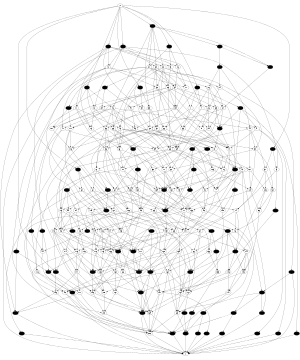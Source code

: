 digraph G {
	ratio="fill";
	size="2,2.5";
	1 [label="1"];
	2 [label="2"];
	3 [label="3" color=black style=filled];
	4 [label="4" color=black style=filled];
	5 [label="5"];
	6 [label="6" color=black style=filled];
	7 [label="7"];
	8 [label="8" color=black style=filled];
	9 [label="9"];
	10 [label="10" color=black style=filled];
	11 [label="11"];
	12 [label="12"];
	13 [label="13"];
	14 [label="14" color=black style=filled];
	15 [label="15"];
	16 [label="16"];
	17 [label="17"];
	18 [label="18" color=black style=filled];
	19 [label="19" color=black style=filled];
	20 [label="20" color=black style=filled];
	21 [label="21"];
	22 [label="22"];
	23 [label="23" color=black style=filled];
	24 [label="24"];
	25 [label="25"];
	26 [label="26"];
	27 [label="27"];
	28 [label="28"];
	29 [label="29"];
	30 [label="30"];
	31 [label="31"];
	32 [label="32"];
	33 [label="33"];
	34 [label="34"];
	35 [label="35"];
	36 [label="36" color=black style=filled];
	37 [label="37" color=black style=filled];
	38 [label="38" color=black style=filled];
	39 [label="39"];
	40 [label="40"];
	41 [label="41"];
	42 [label="42"];
	43 [label="43"];
	44 [label="44" color=black style=filled];
	45 [label="45"];
	46 [label="46"];
	47 [label="47"];
	48 [label="48"];
	49 [label="49"];
	50 [label="50"];
	51 [label="51"];
	52 [label="52"];
	53 [label="53" color=black style=filled];
	54 [label="54"];
	55 [label="55"];
	56 [label="56"];
	57 [label="57"];
	58 [label="58"];
	59 [label="59"];
	60 [label="60"];
	61 [label="61"];
	62 [label="62"];
	63 [label="63"];
	64 [label="64"];
	65 [label="65"];
	66 [label="66"];
	67 [label="67" color=black style=filled];
	68 [label="68"];
	69 [label="69"];
	70 [label="70"];
	71 [label="71"];
	72 [label="72"];
	73 [label="73" color=black style=filled];
	74 [label="74"];
	75 [label="75"];
	76 [label="76"];
	77 [label="77"];
	78 [label="78"];
	79 [label="79" color=black style=filled];
	80 [label="80"];
	81 [label="81"];
	82 [label="82"];
	83 [label="83"];
	84 [label="84"];
	85 [label="85"];
	86 [label="86"];
	87 [label="87" color=black style=filled];
	88 [label="88" color=black style=filled];
	89 [label="89"];
	90 [label="90" color=black style=filled];
	91 [label="91"];
	92 [label="92"];
	93 [label="93"];
	94 [label="94"];
	95 [label="95" color=black style=filled];
	96 [label="96" color=black style=filled];
	97 [label="97" color=black style=filled];
	98 [label="98" color=black style=filled];
	99 [label="99"];
	100 [label="100" color=black style=filled];
	101 [label="101" color=black style=filled];
	102 [label="102" color=black style=filled];
	103 [label="103"];
	104 [label="104"];
	105 [label="105"];
	106 [label="106" color=black style=filled];
	107 [label="107"];
	108 [label="108"];
	109 [label="109"];
	110 [label="110" color=black style=filled];
	111 [label="111"];
	112 [label="112" color=black style=filled];
	113 [label="113"];
	114 [label="114"];
	115 [label="115" color=black style=filled];
	116 [label="116"];
	117 [label="117"];
	118 [label="118"];
	119 [label="119" color=black style=filled];
	120 [label="120" color=black style=filled];
	121 [label="121"];
	122 [label="122" color=black style=filled];
	123 [label="123"];
	124 [label="124"];
	125 [label="125"];
	126 [label="126"];
	127 [label="127" color=black style=filled];
	128 [label="128"];
	129 [label="129" color=black style=filled];
	130 [label="130"];
	131 [label="131"];
	132 [label="132"];
	133 [label="133" color=black style=filled];
	134 [label="134" color=black style=filled];
	135 [label="135"];
	136 [label="136" color=black style=filled];
	137 [label="137" color=black style=filled];
	138 [label="138"];
	139 [label="139"];
	140 [label="140"];
	141 [label="141"];
	142 [label="142"];
	143 [label="143"];
	144 [label="144"];
	145 [label="145" color=black style=filled];
	146 [label="146"];
	147 [label="147"];
	148 [label="148" color=black style=filled];
	149 [label="149" color=black style=filled];
	150 [label="150" color=black style=filled];
	151 [label="151" color=black style=filled];
	152 [label="152"];
	153 [label="153" color=black style=filled];
	154 [label="154" color=black style=filled];
	155 [label="155"];
	156 [label="156"];
	157 [label="157"];
	158 [label="158" color=black style=filled];
	159 [label="159"];
	160 [label="160"];
	161 [label="161"];
	162 [label="162"];
	163 [label="163" color=black style=filled];
	164 [label="164"];
	165 [label="165"];
	166 [label="166" color=black style=filled];
	167 [label="167" color=black style=filled];
	168 [label="168" color=black style=filled];
	169 [label="169" color=black style=filled];
	170 [label="170" color=black style=filled];
	171 [label="171"];
	172 [label="172"];
	173 [label="173"];
	174 [label="174"];
	175 [label="175"];
	176 [label="176"];
	177 [label="177"];
	178 [label="178"];
	179 [label="179"];
	180 [label="180"];
	181 [label="181" color=black style=filled];
	182 [label="182" color=black style=filled];
	183 [label="183" color=black style=filled];
	184 [label="184" color=black style=filled];
	185 [label="185"];
	186 [label="186"];
	187 [label="187"];
	188 [label="188"];
	189 [label="189"];
	190 [label="190"];
	191 [label="191"];
	192 [label="192"];
	193 [label="193" color=black style=filled];
	194 [label="194" color=black style=filled];
	195 [label="195" color=black style=filled];
	196 [label="196"];
	197 [label="197" color=black style=filled];
	198 [label="198"];
	199 [label="199" color=black style=filled];
	200 [label="200"];
	201 [label="201"];
	202 [label="202"];
	203 [label="203" color=black style=filled];
	204 [label="204" color=black style=filled];
	205 [label="205" color=black style=filled];
	206 [label="206" color=black style=filled];
	2 -> 79;
	2 -> 18;
	2 -> 10;
	2 -> 6;
	2 -> 14;
	2 -> 44;
	2 -> 53;
	3 -> 15;
	3 -> 54;
	3 -> 80;
	5 -> 1;
	3 -> 5;
	3 -> 194;
	2 -> 3;
	2 -> 4;
	3 -> 22;
	3 -> 11;
	3 -> 7;
	4 -> 12;
	4 -> 16;
	4 -> 30;
	4 -> 45;
	5 -> 13;
	5 -> 17;
	5 -> 32;
	87 -> 1;
	119 -> 1;
	120 -> 119;
	120 -> 149;
	18 -> 20;
	148 -> 1;
	79 -> 80;
	79 -> 151;
	80 -> 148;
	80 -> 152;
	149 -> 1;
	194 -> 1;
	2 -> 195;
	4 -> 5;
	4 -> 198;
	5 -> 201;
	21 -> 25;
	21 -> 60;
	21 -> 106;
	18 -> 21;
	18 -> 22;
	18 -> 55;
	18 -> 30;
	20 -> 27;
	21 -> 27;
	21 -> 34;
	25 -> 63;
	25 -> 107;
	22 -> 25;
	22 -> 57;
	22 -> 169;
	22 -> 32;
	25 -> 29;
	25 -> 39;
	27 -> 60;
	27 -> 29;
	27 -> 36;
	60 -> 61;
	61 -> 64;
	61 -> 81;
	61 -> 100;
	61 -> 127;
	56 -> 61;
	151 -> 152;
	151 -> 157;
	151 -> 172;
	60 -> 127;
	127 -> 151;
	127 -> 128;
	127 -> 134;
	127 -> 173;
	29 -> 63;
	29 -> 41;
	63 -> 64;
	64 -> 104;
	152 -> 160;
	152 -> 175;
	64 -> 128;
	58 -> 64;
	79 -> 81;
	81 -> 151;
	100 -> 104;
	100 -> 173;
	104 -> 176;
	128 -> 152;
	128 -> 141;
	128 -> 176;
	58 -> 128;
	8 -> 36;
	6 -> 31;
	172 -> 197;
	173 -> 179;
	195 -> 196;
	195 -> 199;
	10 -> 56;
	10 -> 11;
	172 -> 195;
	172 -> 175;
	172 -> 198;
	60 -> 173;
	60 -> 63;
	60 -> 133;
	55 -> 60;
	55 -> 56;
	55 -> 57;
	55 -> 66;
	173 -> 172;
	173 -> 176;
	173 -> 181;
	56 -> 173;
	56 -> 58;
	56 -> 135;
	102 -> 194;
	11 -> 102;
	11 -> 58;
	175 -> 196;
	175 -> 200;
	63 -> 176;
	63 -> 140;
	57 -> 63;
	57 -> 58;
	57 -> 69;
	176 -> 175;
	176 -> 186;
	58 -> 176;
	58 -> 142;
	196 -> 194;
	196 -> 202;
	106 -> 107;
	106 -> 111;
	107 -> 116;
	8 -> 133;
	8 -> 9;
	8 -> 204;
	6 -> 8;
	6 -> 66;
	6 -> 7;
	9 -> 166;
	10 -> 12;
	10 -> 46;
	11 -> 13;
	11 -> 48;
	12 -> 13;
	12 -> 65;
	13 -> 68;
	14 -> 15;
	14 -> 16;
	14 -> 21;
	15 -> 17;
	15 -> 25;
	16 -> 17;
	16 -> 34;
	17 -> 39;
	18 -> 19;
	18 -> 46;
	19 -> 20;
	19 -> 23;
	21 -> 26;
	21 -> 47;
	21 -> 88;
	22 -> 24;
	22 -> 48;
	23 -> 24;
	23 -> 26;
	23 -> 49;
	24 -> 28;
	24 -> 50;
	25 -> 28;
	25 -> 89;
	26 -> 59;
	26 -> 27;
	26 -> 28;
	26 -> 35;
	34 -> 91;
	59 -> 61;
	59 -> 62;
	59 -> 71;
	46 -> 59;
	46 -> 56;
	46 -> 48;
	46 -> 65;
	60 -> 72;
	61 -> 73;
	56 -> 67;
	28 -> 62;
	28 -> 29;
	28 -> 40;
	62 -> 64;
	62 -> 75;
	48 -> 62;
	48 -> 58;
	48 -> 68;
	63 -> 76;
	64 -> 77;
	64 -> 82;
	58 -> 70;
	34 -> 35;
	30 -> 65;
	30 -> 31;
	35 -> 71;
	35 -> 36;
	35 -> 40;
	71 -> 73;
	71 -> 75;
	71 -> 131;
	65 -> 71;
	65 -> 67;
	65 -> 68;
	65 -> 132;
	36 -> 37;
	36 -> 72;
	36 -> 41;
	31 -> 36;
	31 -> 66;
	31 -> 33;
	37 -> 38;
	39 -> 93;
	37 -> 73;
	66 -> 67;
	37 -> 134;
	37 -> 42;
	38 -> 43;
	38 -> 73;
	38 -> 90;
	42 -> 43;
	43 -> 77;
	43 -> 92;
	44 -> 45;
	44 -> 51;
	45 -> 74;
	45 -> 145;
	47 -> 59;
	47 -> 95;
	47 -> 96;
	46 -> 47;
	46 -> 49;
	46 -> 97;
	46 -> 122;
	49 -> 50;
	49 -> 51;
	49 -> 59;
	49 -> 121;
	50 -> 52;
	50 -> 62;
	50 -> 124;
	48 -> 50;
	48 -> 125;
	51 -> 52;
	51 -> 74;
	51 -> 123;
	52 -> 78;
	52 -> 126;
	53 -> 54;
	53 -> 55;
	54 -> 57;
	72 -> 73;
	72 -> 76;
	72 -> 133;
	66 -> 72;
	157 -> 164;
	157 -> 160;
	157 -> 197;
	133 -> 134;
	197 -> 198;
	197 -> 200;
	199 -> 1;
	198 -> 199;
	198 -> 201;
	34 -> 133;
	34 -> 111;
	34 -> 39;
	30 -> 34;
	30 -> 66;
	30 -> 32;
	133 -> 181;
	133 -> 183;
	133 -> 140;
	66 -> 135;
	66 -> 69;
	67 -> 129;
	73 -> 74;
	73 -> 77;
	73 -> 83;
	73 -> 109;
	73 -> 134;
	67 -> 73;
	67 -> 70;
	74 -> 78;
	74 -> 84;
	74 -> 136;
	39 -> 40;
	32 -> 68;
	40 -> 75;
	40 -> 41;
	75 -> 77;
	75 -> 138;
	68 -> 75;
	68 -> 70;
	68 -> 139;
	41 -> 76;
	42 -> 77;
	42 -> 170;
	76 -> 77;
	76 -> 140;
	69 -> 76;
	69 -> 70;
	70 -> 130;
	77 -> 78;
	77 -> 85;
	77 -> 114;
	77 -> 141;
	70 -> 77;
	70 -> 118;
	78 -> 86;
	78 -> 143;
	80 -> 82;
	81 -> 82;
	81 -> 83;
	81 -> 99;
	82 -> 85;
	82 -> 103;
	82 -> 152;
	83 -> 84;
	83 -> 85;
	83 -> 108;
	83 -> 157;
	84 -> 86;
	84 -> 110;
	84 -> 158;
	85 -> 86;
	85 -> 113;
	85 -> 160;
	86 -> 115;
	86 -> 161;
	87 -> 167;
	88 -> 89;
	88 -> 91;
	88 -> 106;
	89 -> 93;
	89 -> 107;
	90 -> 92;
	90 -> 110;
	91 -> 90;
	91 -> 93;
	91 -> 111;
	92 -> 115;
	92 -> 168;
	93 -> 92;
	93 -> 116;
	94 -> 87;
	95 -> 94;
	95 -> 98;
	96 -> 94;
	96 -> 110;
	97 -> 94;
	97 -> 118;
	98 -> 87;
	98 -> 171;
	99 -> 101;
	99 -> 103;
	99 -> 108;
	99 -> 172;
	100 -> 99;
	100 -> 109;
	101 -> 105;
	101 -> 110;
	101 -> 174;
	102 -> 98;
	103 -> 105;
	103 -> 113;
	103 -> 175;
	104 -> 103;
	104 -> 114;
	105 -> 98;
	105 -> 115;
	105 -> 177;
	108 -> 110;
	108 -> 113;
	108 -> 178;
	109 -> 108;
	109 -> 112;
	109 -> 114;
	109 -> 179;
	110 -> 115;
	110 -> 182;
	111 -> 110;
	112 -> 110;
	112 -> 117;
	112 -> 184;
	113 -> 115;
	113 -> 185;
	114 -> 113;
	114 -> 117;
	114 -> 186;
	115 -> 87;
	115 -> 189;
	116 -> 115;
	117 -> 115;
	117 -> 191;
	118 -> 87;
	118 -> 192;
	121 -> 123;
	121 -> 124;
	121 -> 131;
	122 -> 121;
	122 -> 125;
	122 -> 132;
	123 -> 126;
	123 -> 136;
	124 -> 126;
	124 -> 138;
	125 -> 124;
	125 -> 139;
	126 -> 143;
	129 -> 130;
	129 -> 135;
	129 -> 154;
	130 -> 142;
	130 -> 156;
	131 -> 134;
	131 -> 138;
	132 -> 131;
	132 -> 135;
	132 -> 139;
	134 -> 157;
	134 -> 137;
	134 -> 141;
	134 -> 179;
	135 -> 134;
	179 -> 197;
	179 -> 181;
	179 -> 186;
	135 -> 179;
	181 -> 198;
	181 -> 184;
	181 -> 188;
	135 -> 181;
	135 -> 159;
	135 -> 142;
	146 -> 147;
	146 -> 164;
	137 -> 146;
	164 -> 165;
	164 -> 199;
	137 -> 164;
	137 -> 144;
	137 -> 184;
	9 -> 41;
	7 -> 33;
	32 -> 33;
	33 -> 69;
	159 -> 164;
	160 -> 165;
	199 -> 202;
	111 -> 199;
	111 -> 116;
	159 -> 162;
	160 -> 200;
	183 -> 184;
	183 -> 190;
	184 -> 199;
	184 -> 191;
	159 -> 199;
	159 -> 192;
	169 -> 1;
	200 -> 201;
	201 -> 202;
	9 -> 205;
	7 -> 9;
	7 -> 69;
	39 -> 41;
	39 -> 116;
	32 -> 39;
	32 -> 69;
	41 -> 42;
	41 -> 140;
	33 -> 41;
	42 -> 141;
	42 -> 203;
	136 -> 143;
	136 -> 146;
	136 -> 158;
	137 -> 136;
	138 -> 141;
	139 -> 138;
	139 -> 142;
	140 -> 141;
	142 -> 162;
	140 -> 190;
	69 -> 140;
	69 -> 142;
	141 -> 160;
	141 -> 144;
	141 -> 186;
	142 -> 141;
	143 -> 147;
	143 -> 161;
	144 -> 143;
	145 -> 146;
	147 -> 120;
	147 -> 165;
	144 -> 147;
	150 -> 149;
	150 -> 167;
	153 -> 155;
	153 -> 158;
	154 -> 153;
	154 -> 156;
	154 -> 159;
	155 -> 161;
	155 -> 163;
	156 -> 155;
	156 -> 162;
	157 -> 158;
	157 -> 178;
	158 -> 161;
	158 -> 164;
	158 -> 182;
	159 -> 158;
	160 -> 161;
	160 -> 185;
	161 -> 150;
	161 -> 165;
	161 -> 189;
	162 -> 161;
	163 -> 149;
	165 -> 149;
	165 -> 202;
	144 -> 165;
	144 -> 191;
	162 -> 165;
	166 -> 1;
	167 -> 1;
	168 -> 167;
	168 -> 193;
	170 -> 168;
	171 -> 167;
	171 -> 194;
	172 -> 174;
	172 -> 178;
	174 -> 177;
	174 -> 182;
	174 -> 195;
	175 -> 177;
	175 -> 185;
	177 -> 171;
	177 -> 189;
	177 -> 196;
	178 -> 180;
	178 -> 185;
	178 -> 197;
	179 -> 178;
	180 -> 182;
	180 -> 187;
	180 -> 198;
	181 -> 180;
	182 -> 189;
	182 -> 199;
	184 -> 182;
	169 -> 170;
	185 -> 187;
	185 -> 200;
	186 -> 185;
	187 -> 189;
	187 -> 201;
	188 -> 187;
	170 -> 203;
	186 -> 188;
	142 -> 186;
	188 -> 191;
	142 -> 188;
	142 -> 192;
	202 -> 1;
	190 -> 191;
	116 -> 202;
	191 -> 202;
	162 -> 202;
	162 -> 192;
	189 -> 167;
	189 -> 202;
	191 -> 189;
	191 -> 206;
	170 -> 167;
	192 -> 167;
	193 -> 1;
	203 -> 1;
	204 -> 1;
	205 -> 1;
	206 -> 1;
	192 -> 1;
}
